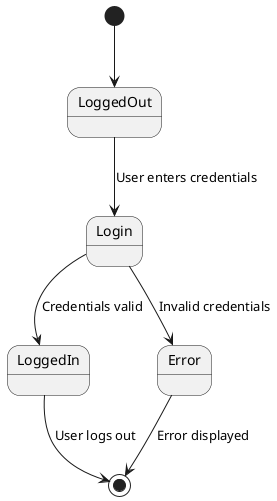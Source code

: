 @startuml
[*] --> LoggedOut

LoggedOut --> Login : User enters credentials
Login --> LoggedIn : Credentials valid
Login --> Error : Invalid credentials

LoggedIn --> [*] : User logs out
Error --> [*] : Error displayed

@enduml
